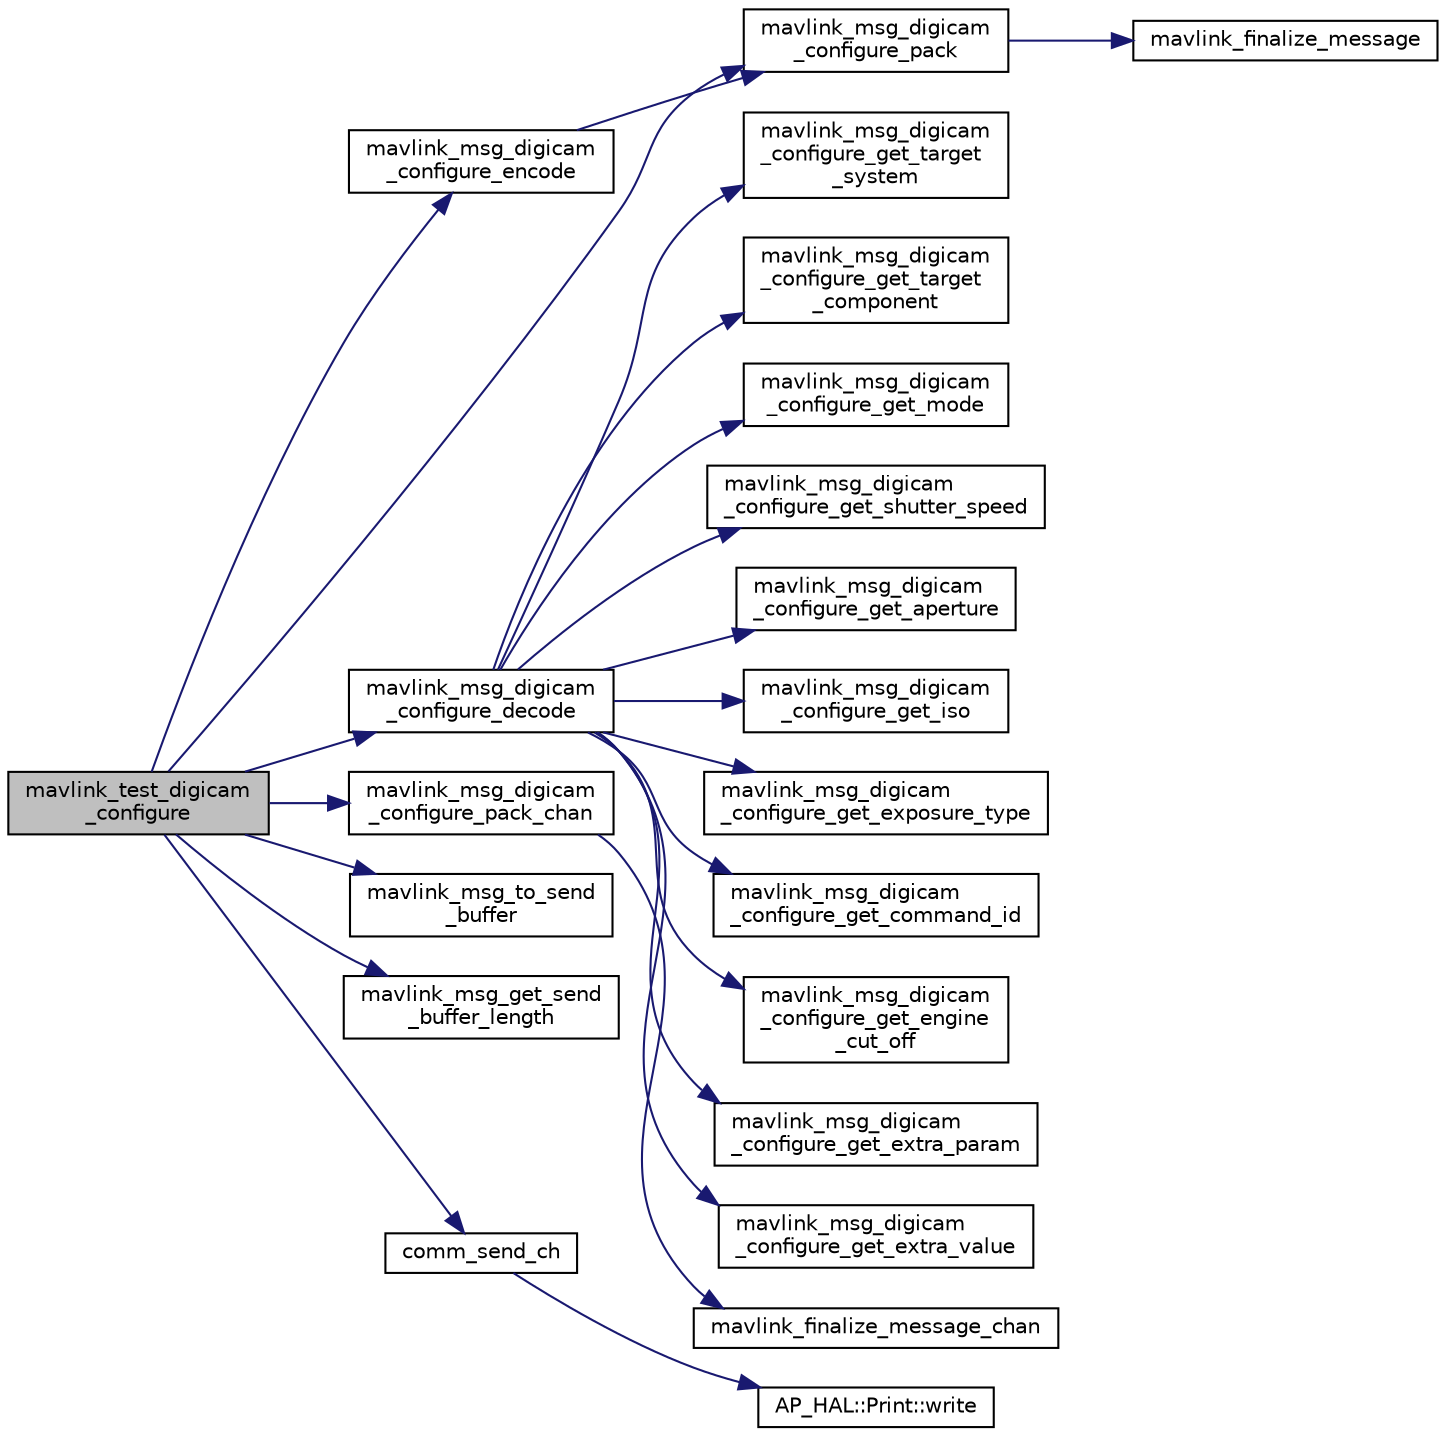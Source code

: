digraph "mavlink_test_digicam_configure"
{
 // INTERACTIVE_SVG=YES
  edge [fontname="Helvetica",fontsize="10",labelfontname="Helvetica",labelfontsize="10"];
  node [fontname="Helvetica",fontsize="10",shape=record];
  rankdir="LR";
  Node1 [label="mavlink_test_digicam\l_configure",height=0.2,width=0.4,color="black", fillcolor="grey75", style="filled" fontcolor="black"];
  Node1 -> Node2 [color="midnightblue",fontsize="10",style="solid",fontname="Helvetica"];
  Node2 [label="mavlink_msg_digicam\l_configure_encode",height=0.2,width=0.4,color="black", fillcolor="white", style="filled",URL="$v0_89_2ardupilotmega_2mavlink__msg__digicam__configure_8h.html#aaa322ce770ad26e0704d29a2c147a6e0",tooltip="Encode a digicam_configure struct into a message. "];
  Node2 -> Node3 [color="midnightblue",fontsize="10",style="solid",fontname="Helvetica"];
  Node3 [label="mavlink_msg_digicam\l_configure_pack",height=0.2,width=0.4,color="black", fillcolor="white", style="filled",URL="$v0_89_2ardupilotmega_2mavlink__msg__digicam__configure_8h.html#af3c2f079ddddaf6aaafe31d96b968c8b",tooltip="Pack a digicam_configure message. "];
  Node3 -> Node4 [color="midnightblue",fontsize="10",style="solid",fontname="Helvetica"];
  Node4 [label="mavlink_finalize_message",height=0.2,width=0.4,color="black", fillcolor="white", style="filled",URL="$v0_89_2mavlink__helpers_8h.html#af3bea083c5ec83f5b6570b2bd4a817d0",tooltip="Finalize a MAVLink message with MAVLINK_COMM_0 as default channel. "];
  Node1 -> Node5 [color="midnightblue",fontsize="10",style="solid",fontname="Helvetica"];
  Node5 [label="mavlink_msg_digicam\l_configure_decode",height=0.2,width=0.4,color="black", fillcolor="white", style="filled",URL="$v0_89_2ardupilotmega_2mavlink__msg__digicam__configure_8h.html#a1a89e45ae26d0bd6885f4ab23c0a440e",tooltip="Decode a digicam_configure message into a struct. "];
  Node5 -> Node6 [color="midnightblue",fontsize="10",style="solid",fontname="Helvetica"];
  Node6 [label="mavlink_msg_digicam\l_configure_get_target\l_system",height=0.2,width=0.4,color="black", fillcolor="white", style="filled",URL="$v0_89_2ardupilotmega_2mavlink__msg__digicam__configure_8h.html#a300d209a0b32b658a8ae34a809a0f11b",tooltip="Send a digicam_configure message. "];
  Node5 -> Node7 [color="midnightblue",fontsize="10",style="solid",fontname="Helvetica"];
  Node7 [label="mavlink_msg_digicam\l_configure_get_target\l_component",height=0.2,width=0.4,color="black", fillcolor="white", style="filled",URL="$v0_89_2ardupilotmega_2mavlink__msg__digicam__configure_8h.html#a980a5b5ca1fd62503a1eeeaf2a8d9e80",tooltip="Get field target_component from digicam_configure message. "];
  Node5 -> Node8 [color="midnightblue",fontsize="10",style="solid",fontname="Helvetica"];
  Node8 [label="mavlink_msg_digicam\l_configure_get_mode",height=0.2,width=0.4,color="black", fillcolor="white", style="filled",URL="$v0_89_2ardupilotmega_2mavlink__msg__digicam__configure_8h.html#a060aec6a55b29a01c039cfb9d083fda3",tooltip="Get field mode from digicam_configure message. "];
  Node5 -> Node9 [color="midnightblue",fontsize="10",style="solid",fontname="Helvetica"];
  Node9 [label="mavlink_msg_digicam\l_configure_get_shutter_speed",height=0.2,width=0.4,color="black", fillcolor="white", style="filled",URL="$v0_89_2ardupilotmega_2mavlink__msg__digicam__configure_8h.html#ae4336248d739263ac8c21bb3b2a7e929",tooltip="Get field shutter_speed from digicam_configure message. "];
  Node5 -> Node10 [color="midnightblue",fontsize="10",style="solid",fontname="Helvetica"];
  Node10 [label="mavlink_msg_digicam\l_configure_get_aperture",height=0.2,width=0.4,color="black", fillcolor="white", style="filled",URL="$v0_89_2ardupilotmega_2mavlink__msg__digicam__configure_8h.html#ac68d738591453c1113f89ea512a84c52",tooltip="Get field aperture from digicam_configure message. "];
  Node5 -> Node11 [color="midnightblue",fontsize="10",style="solid",fontname="Helvetica"];
  Node11 [label="mavlink_msg_digicam\l_configure_get_iso",height=0.2,width=0.4,color="black", fillcolor="white", style="filled",URL="$v0_89_2ardupilotmega_2mavlink__msg__digicam__configure_8h.html#a21990fc77104ea649fbbc743aad54d7a",tooltip="Get field iso from digicam_configure message. "];
  Node5 -> Node12 [color="midnightblue",fontsize="10",style="solid",fontname="Helvetica"];
  Node12 [label="mavlink_msg_digicam\l_configure_get_exposure_type",height=0.2,width=0.4,color="black", fillcolor="white", style="filled",URL="$v0_89_2ardupilotmega_2mavlink__msg__digicam__configure_8h.html#a582791214bfd4cf822240e6bfc9e65b5",tooltip="Get field exposure_type from digicam_configure message. "];
  Node5 -> Node13 [color="midnightblue",fontsize="10",style="solid",fontname="Helvetica"];
  Node13 [label="mavlink_msg_digicam\l_configure_get_command_id",height=0.2,width=0.4,color="black", fillcolor="white", style="filled",URL="$v0_89_2ardupilotmega_2mavlink__msg__digicam__configure_8h.html#a9bd182c08b1dbfbc2b88ad3b6b1b71fc",tooltip="Get field command_id from digicam_configure message. "];
  Node5 -> Node14 [color="midnightblue",fontsize="10",style="solid",fontname="Helvetica"];
  Node14 [label="mavlink_msg_digicam\l_configure_get_engine\l_cut_off",height=0.2,width=0.4,color="black", fillcolor="white", style="filled",URL="$v0_89_2ardupilotmega_2mavlink__msg__digicam__configure_8h.html#a7a410e1c8eb173da0c5abbb88f6e00ef",tooltip="Get field engine_cut_off from digicam_configure message. "];
  Node5 -> Node15 [color="midnightblue",fontsize="10",style="solid",fontname="Helvetica"];
  Node15 [label="mavlink_msg_digicam\l_configure_get_extra_param",height=0.2,width=0.4,color="black", fillcolor="white", style="filled",URL="$v0_89_2ardupilotmega_2mavlink__msg__digicam__configure_8h.html#a3ca3a122b159eccf1b7c4a3d3619c3a7",tooltip="Get field extra_param from digicam_configure message. "];
  Node5 -> Node16 [color="midnightblue",fontsize="10",style="solid",fontname="Helvetica"];
  Node16 [label="mavlink_msg_digicam\l_configure_get_extra_value",height=0.2,width=0.4,color="black", fillcolor="white", style="filled",URL="$v0_89_2ardupilotmega_2mavlink__msg__digicam__configure_8h.html#a9d3df8e11b01f07bbedba7c548efd6c6",tooltip="Get field extra_value from digicam_configure message. "];
  Node1 -> Node3 [color="midnightblue",fontsize="10",style="solid",fontname="Helvetica"];
  Node1 -> Node17 [color="midnightblue",fontsize="10",style="solid",fontname="Helvetica"];
  Node17 [label="mavlink_msg_digicam\l_configure_pack_chan",height=0.2,width=0.4,color="black", fillcolor="white", style="filled",URL="$v0_89_2ardupilotmega_2mavlink__msg__digicam__configure_8h.html#a7dbe51041eceec3a18e5f197a6f5242a",tooltip="Pack a digicam_configure message on a channel. "];
  Node17 -> Node18 [color="midnightblue",fontsize="10",style="solid",fontname="Helvetica"];
  Node18 [label="mavlink_finalize_message_chan",height=0.2,width=0.4,color="black", fillcolor="white", style="filled",URL="$v0_89_2mavlink__helpers_8h.html#aa66131138fc02101dcc73b4b556ab422",tooltip="Finalize a MAVLink message with channel assignment. "];
  Node1 -> Node19 [color="midnightblue",fontsize="10",style="solid",fontname="Helvetica"];
  Node19 [label="mavlink_msg_to_send\l_buffer",height=0.2,width=0.4,color="black", fillcolor="white", style="filled",URL="$v0_89_2mavlink__helpers_8h.html#afea0a9befa84822fd62c2899ea0d849e",tooltip="Pack a message to send it over a serial byte stream. "];
  Node1 -> Node20 [color="midnightblue",fontsize="10",style="solid",fontname="Helvetica"];
  Node20 [label="mavlink_msg_get_send\l_buffer_length",height=0.2,width=0.4,color="black", fillcolor="white", style="filled",URL="$v0_89_2protocol_8h.html#aa86c08f27aabb7a2e12a67f189f590c8",tooltip="Get the required buffer size for this message. "];
  Node1 -> Node21 [color="midnightblue",fontsize="10",style="solid",fontname="Helvetica"];
  Node21 [label="comm_send_ch",height=0.2,width=0.4,color="black", fillcolor="white", style="filled",URL="$GCS__MAVLink_8h.html#ab753873a1ee10adedd0ce246311468f8"];
  Node21 -> Node22 [color="midnightblue",fontsize="10",style="solid",fontname="Helvetica"];
  Node22 [label="AP_HAL::Print::write",height=0.2,width=0.4,color="black", fillcolor="white", style="filled",URL="$classAP__HAL_1_1Print.html#acc65391952a43334f8f5c9bef341f501"];
}
